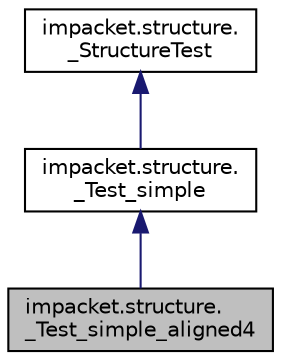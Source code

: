 digraph "impacket.structure._Test_simple_aligned4"
{
  edge [fontname="Helvetica",fontsize="10",labelfontname="Helvetica",labelfontsize="10"];
  node [fontname="Helvetica",fontsize="10",shape=record];
  Node3 [label="impacket.structure.\l_Test_simple_aligned4",height=0.2,width=0.4,color="black", fillcolor="grey75", style="filled", fontcolor="black"];
  Node4 -> Node3 [dir="back",color="midnightblue",fontsize="10",style="solid",fontname="Helvetica"];
  Node4 [label="impacket.structure.\l_Test_simple",height=0.2,width=0.4,color="black", fillcolor="white", style="filled",URL="$classimpacket_1_1structure_1_1___test__simple.html"];
  Node5 -> Node4 [dir="back",color="midnightblue",fontsize="10",style="solid",fontname="Helvetica"];
  Node5 [label="impacket.structure.\l_StructureTest",height=0.2,width=0.4,color="black", fillcolor="white", style="filled",URL="$classimpacket_1_1structure_1_1___structure_test.html"];
}
